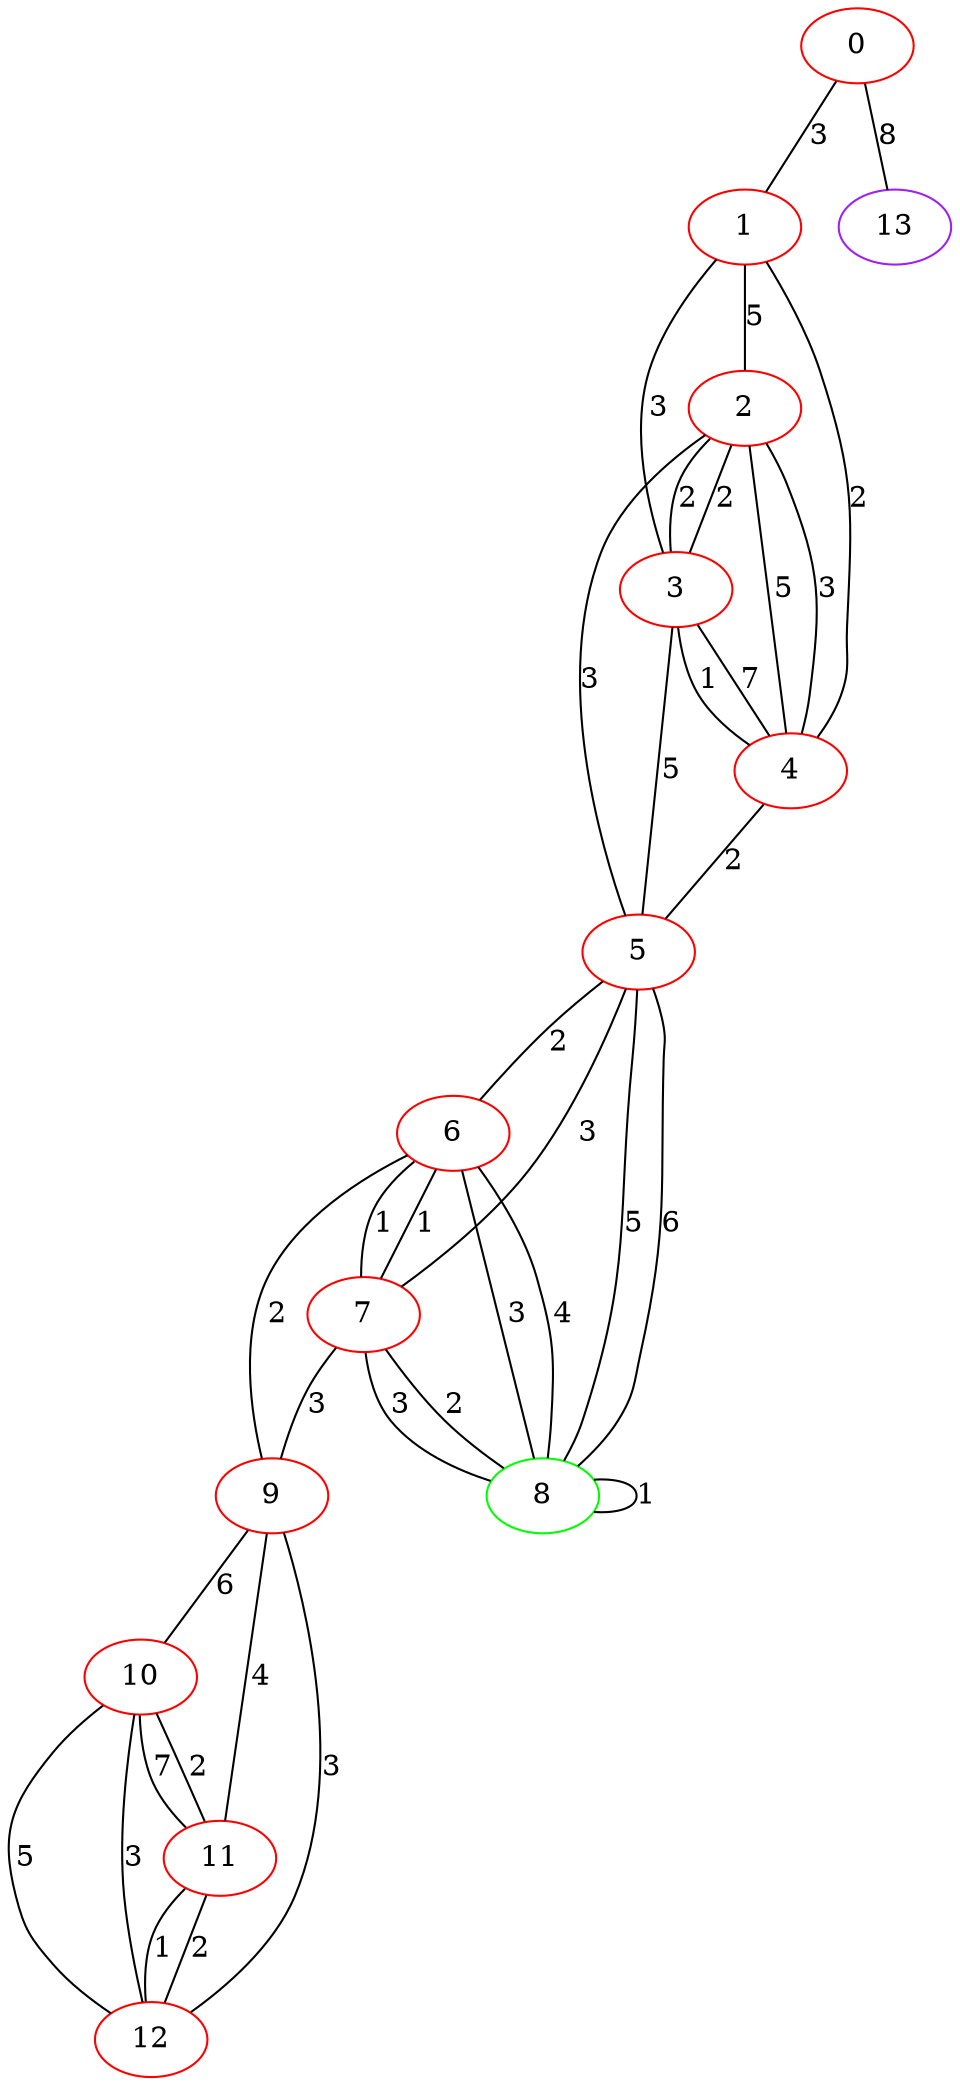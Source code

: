 graph "" {
0 [color=red, weight=1];
1 [color=red, weight=1];
2 [color=red, weight=1];
3 [color=red, weight=1];
4 [color=red, weight=1];
5 [color=red, weight=1];
6 [color=red, weight=1];
7 [color=red, weight=1];
8 [color=green, weight=2];
9 [color=red, weight=1];
10 [color=red, weight=1];
11 [color=red, weight=1];
12 [color=red, weight=1];
13 [color=purple, weight=4];
0 -- 1  [key=0, label=3];
0 -- 13  [key=0, label=8];
1 -- 2  [key=0, label=5];
1 -- 3  [key=0, label=3];
1 -- 4  [key=0, label=2];
2 -- 3  [key=0, label=2];
2 -- 3  [key=1, label=2];
2 -- 4  [key=0, label=5];
2 -- 4  [key=1, label=3];
2 -- 5  [key=0, label=3];
3 -- 4  [key=0, label=7];
3 -- 4  [key=1, label=1];
3 -- 5  [key=0, label=5];
4 -- 5  [key=0, label=2];
5 -- 6  [key=0, label=2];
5 -- 7  [key=0, label=3];
5 -- 8  [key=0, label=5];
5 -- 8  [key=1, label=6];
6 -- 8  [key=0, label=3];
6 -- 8  [key=1, label=4];
6 -- 9  [key=0, label=2];
6 -- 7  [key=0, label=1];
6 -- 7  [key=1, label=1];
7 -- 8  [key=0, label=2];
7 -- 8  [key=1, label=3];
7 -- 9  [key=0, label=3];
8 -- 8  [key=0, label=1];
9 -- 10  [key=0, label=6];
9 -- 11  [key=0, label=4];
9 -- 12  [key=0, label=3];
10 -- 11  [key=0, label=7];
10 -- 11  [key=1, label=2];
10 -- 12  [key=0, label=5];
10 -- 12  [key=1, label=3];
11 -- 12  [key=0, label=2];
11 -- 12  [key=1, label=1];
}
